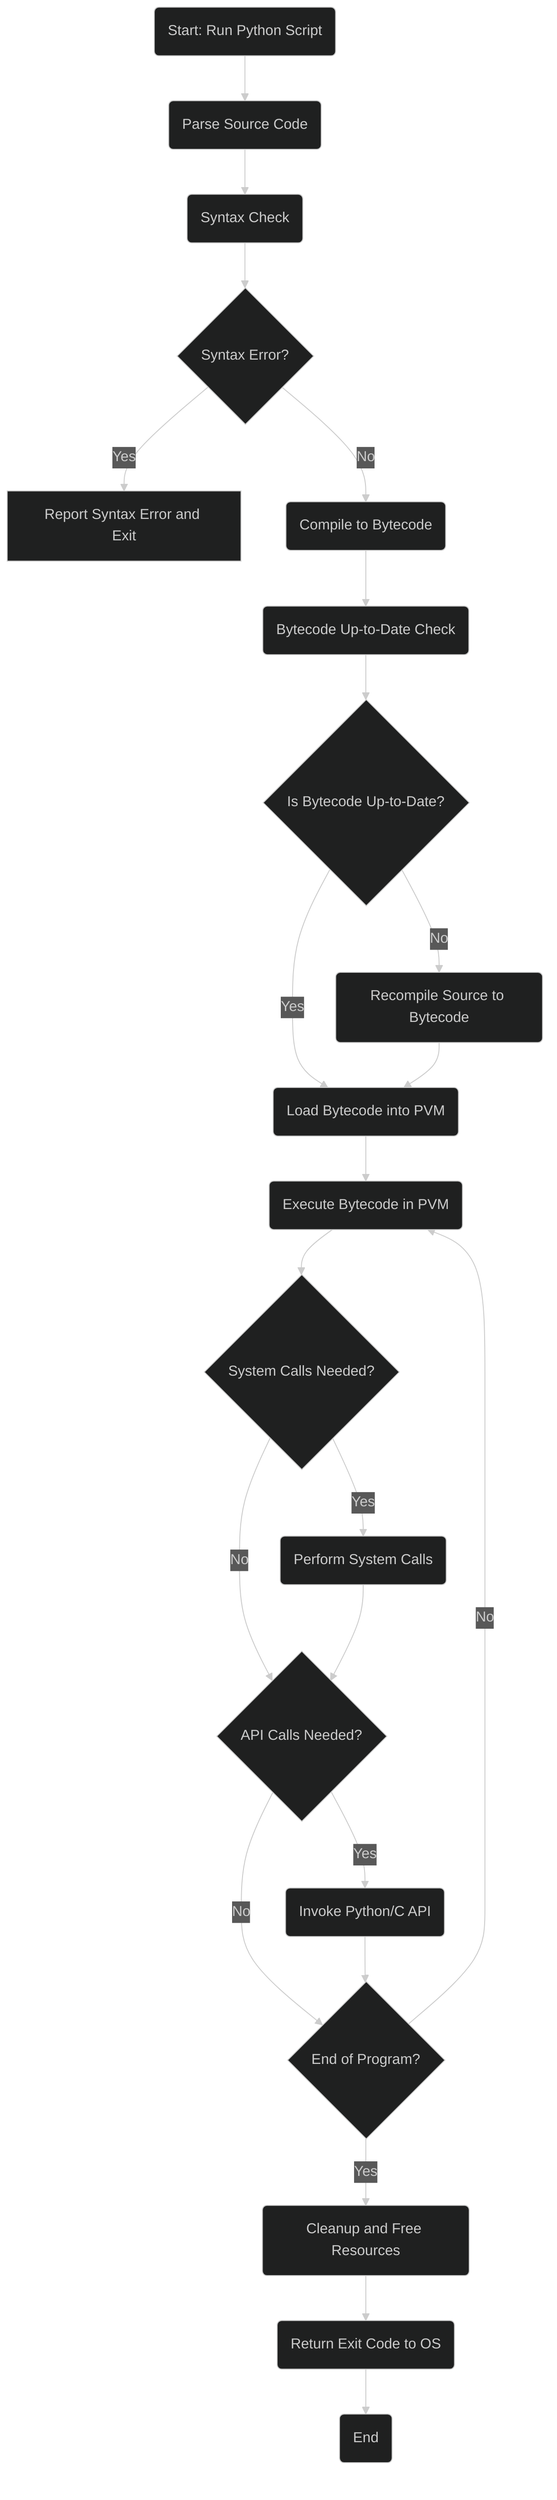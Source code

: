 %%{init: {'theme':'dark', 'themeVariables': { 
    'primaryColor': '#E95420', 
    'primaryBorderColor': '#C4441C', 
    'primaryTextColor': '#fff',
    'secondaryColor': '#F58220', 
    'secondaryBorderColor': '#C25D06',
    'lineColor': '#CCCCCC', 
    'textColor': '#CCCCCC',
    'background': '#282a36'
}}}%%

graph TD;
    A(Start: Run Python Script) --> B(Parse Source Code)
    B --> C(Syntax Check)
    C --> D{Syntax Error?}
    D -- Yes --> E[Report Syntax Error and Exit]
    D -- No --> F(Compile to Bytecode)
    F --> G(Bytecode Up-to-Date Check)
    G --> H{Is Bytecode Up-to-Date?}
    H -- No --> I(Recompile Source to Bytecode)
    H -- Yes --> J(Load Bytecode into PVM)
    I --> J
    J --> K(Execute Bytecode in PVM)
    K --> L{System Calls Needed?}
    L -- Yes --> M(Perform System Calls)
    L -- No --> N{API Calls Needed?}
    M --> N
    N -- Yes --> O(Invoke Python/C API)
    N -- No --> P{End of Program?}
    O --> P
    P -- Yes --> Q(Cleanup and Free Resources)
    P -- No --> K
    Q --> R(Return Exit Code to OS)
    R --> S(End)

    %% No custom styling for better compatibility